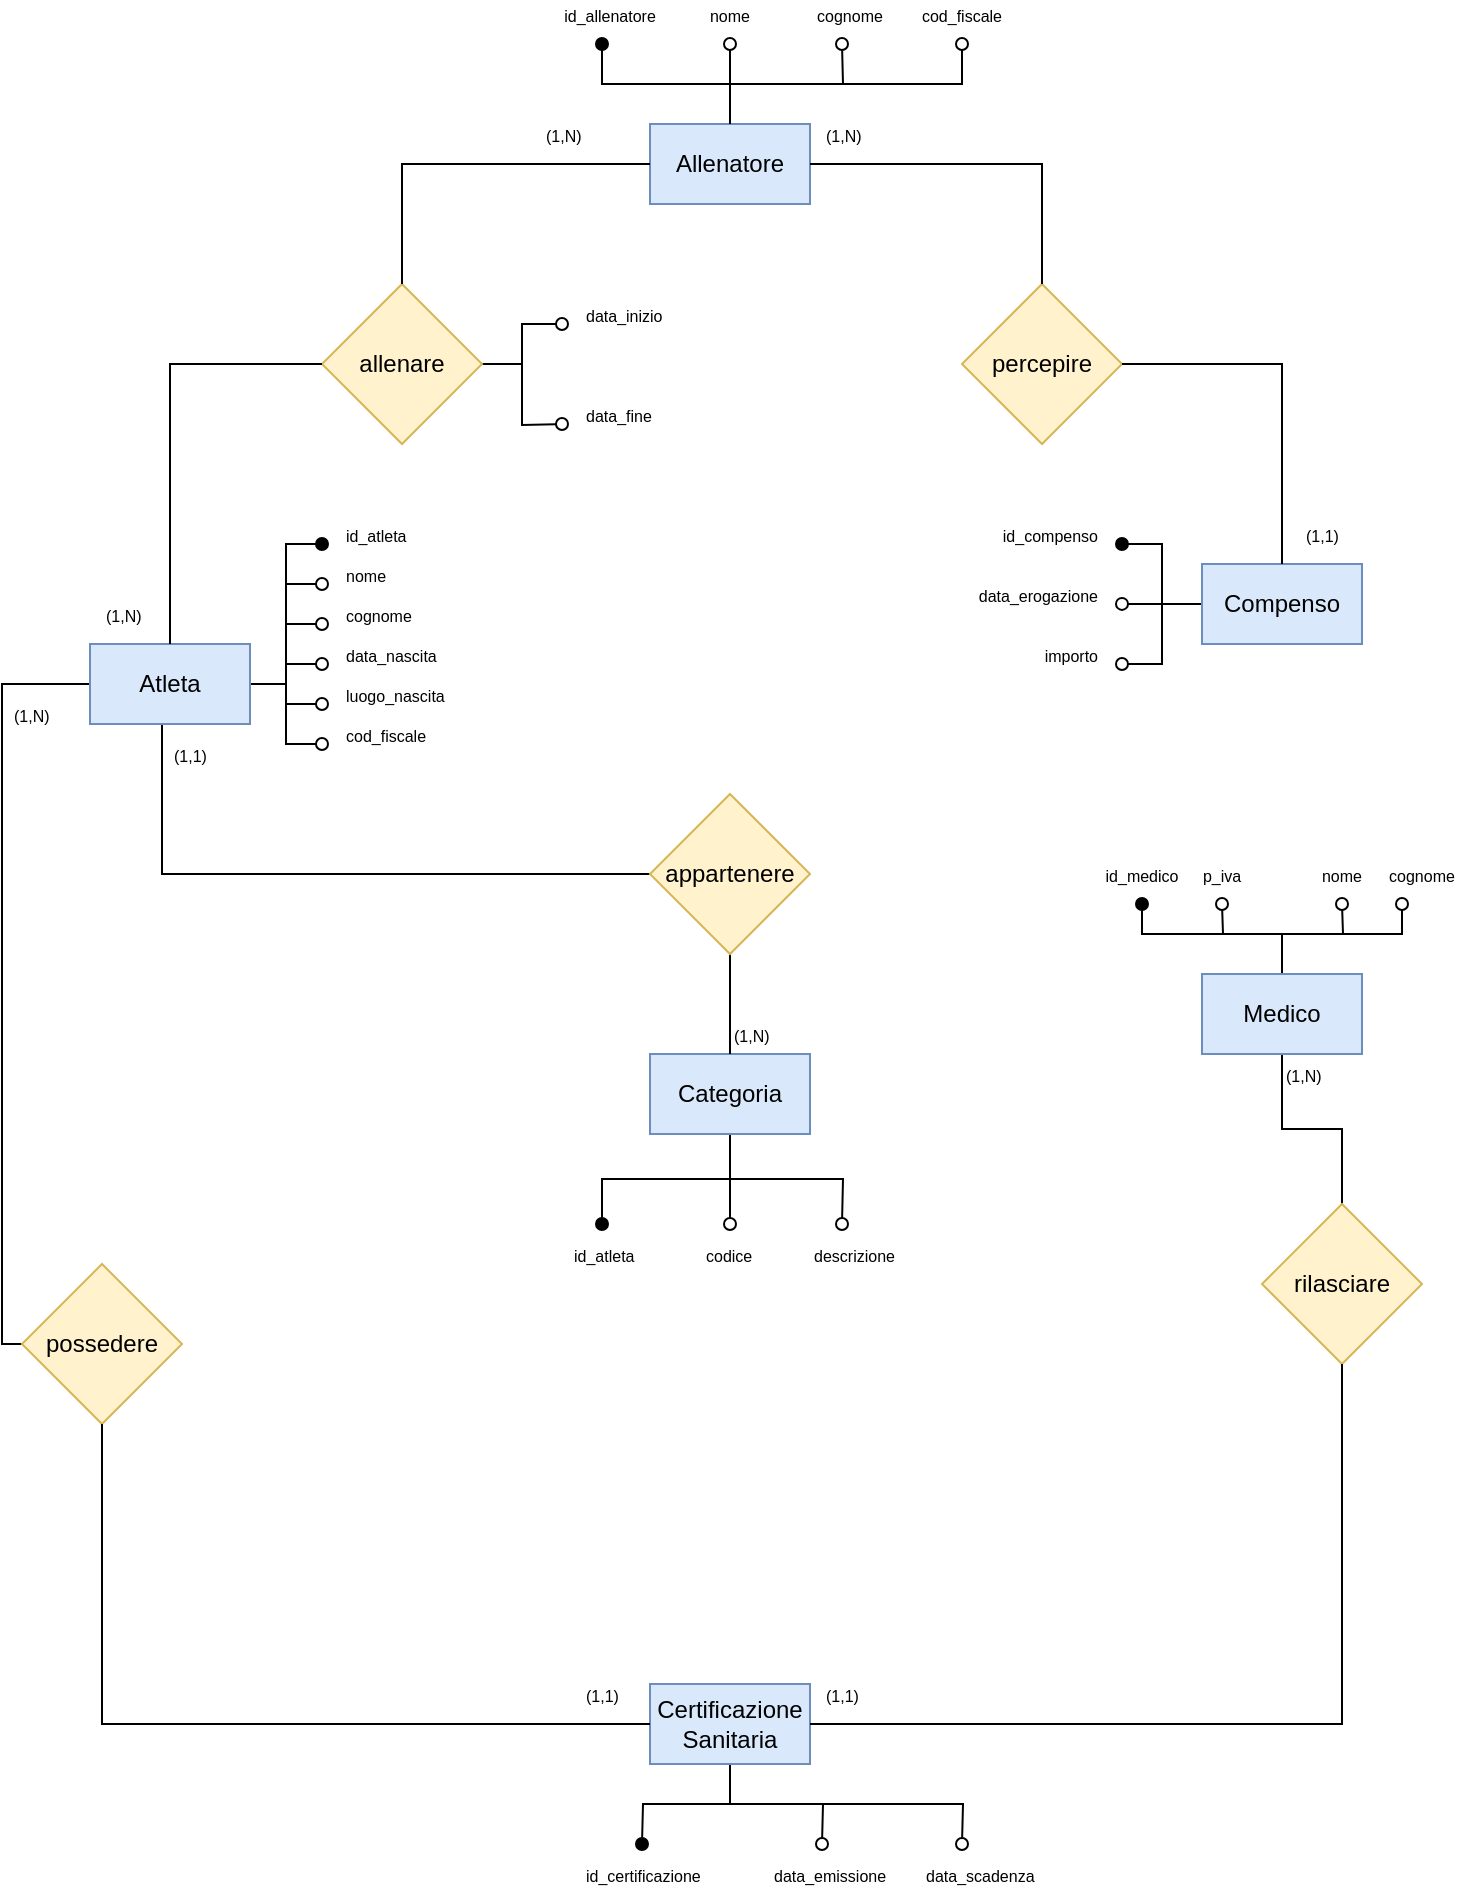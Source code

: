 <mxfile version="26.0.4">
  <diagram name="Pagina-1" id="QIjNyVpAXmjipNSF-c7B">
    <mxGraphModel dx="574" dy="334" grid="1" gridSize="10" guides="1" tooltips="1" connect="1" arrows="1" fold="1" page="1" pageScale="1" pageWidth="827" pageHeight="1169" math="0" shadow="0">
      <root>
        <mxCell id="0" />
        <mxCell id="1" parent="0" />
        <mxCell id="kTHPznHqrY21SwvlboAM-73" style="edgeStyle=elbowEdgeStyle;shape=connector;rounded=0;orthogonalLoop=1;jettySize=auto;html=1;exitX=1;exitY=0.5;exitDx=0;exitDy=0;strokeColor=default;align=center;verticalAlign=middle;fontFamily=Helvetica;fontSize=11;fontColor=default;labelBackgroundColor=default;startArrow=none;startFill=0;endArrow=oval;endFill=1;" parent="1" source="kTHPznHqrY21SwvlboAM-1" edge="1">
          <mxGeometry relative="1" as="geometry">
            <mxPoint x="200" y="390" as="targetPoint" />
          </mxGeometry>
        </mxCell>
        <mxCell id="kTHPznHqrY21SwvlboAM-74" style="edgeStyle=elbowEdgeStyle;shape=connector;rounded=0;orthogonalLoop=1;jettySize=auto;html=1;exitX=1;exitY=0.5;exitDx=0;exitDy=0;strokeColor=default;align=center;verticalAlign=middle;fontFamily=Helvetica;fontSize=11;fontColor=default;labelBackgroundColor=default;startArrow=none;startFill=0;endArrow=oval;endFill=0;" parent="1" source="kTHPznHqrY21SwvlboAM-1" edge="1">
          <mxGeometry relative="1" as="geometry">
            <mxPoint x="200" y="410" as="targetPoint" />
          </mxGeometry>
        </mxCell>
        <mxCell id="kTHPznHqrY21SwvlboAM-75" style="edgeStyle=elbowEdgeStyle;shape=connector;rounded=0;orthogonalLoop=1;jettySize=auto;html=1;exitX=1;exitY=0.5;exitDx=0;exitDy=0;strokeColor=default;align=center;verticalAlign=middle;fontFamily=Helvetica;fontSize=11;fontColor=default;labelBackgroundColor=default;startArrow=none;startFill=0;endArrow=oval;endFill=0;" parent="1" source="kTHPznHqrY21SwvlboAM-1" edge="1">
          <mxGeometry relative="1" as="geometry">
            <mxPoint x="200" y="430" as="targetPoint" />
          </mxGeometry>
        </mxCell>
        <mxCell id="kTHPznHqrY21SwvlboAM-76" style="edgeStyle=elbowEdgeStyle;shape=connector;rounded=0;orthogonalLoop=1;jettySize=auto;html=1;exitX=1;exitY=0.5;exitDx=0;exitDy=0;strokeColor=default;align=center;verticalAlign=middle;fontFamily=Helvetica;fontSize=11;fontColor=default;labelBackgroundColor=default;startArrow=none;startFill=0;endArrow=oval;endFill=0;" parent="1" source="kTHPznHqrY21SwvlboAM-1" edge="1">
          <mxGeometry relative="1" as="geometry">
            <mxPoint x="200" y="450" as="targetPoint" />
          </mxGeometry>
        </mxCell>
        <mxCell id="kTHPznHqrY21SwvlboAM-86" style="edgeStyle=elbowEdgeStyle;shape=connector;rounded=0;orthogonalLoop=1;jettySize=auto;html=1;exitX=1;exitY=0.5;exitDx=0;exitDy=0;strokeColor=default;align=center;verticalAlign=middle;fontFamily=Helvetica;fontSize=11;fontColor=default;labelBackgroundColor=default;startArrow=none;startFill=0;endArrow=oval;endFill=0;" parent="1" source="kTHPznHqrY21SwvlboAM-1" edge="1">
          <mxGeometry relative="1" as="geometry">
            <mxPoint x="200" y="470" as="targetPoint" />
          </mxGeometry>
        </mxCell>
        <mxCell id="kTHPznHqrY21SwvlboAM-143" style="edgeStyle=elbowEdgeStyle;shape=connector;rounded=0;orthogonalLoop=1;jettySize=auto;html=1;exitX=1;exitY=0.5;exitDx=0;exitDy=0;strokeColor=default;align=center;verticalAlign=middle;fontFamily=Helvetica;fontSize=11;fontColor=default;labelBackgroundColor=default;startArrow=none;startFill=0;endArrow=oval;endFill=0;" parent="1" source="kTHPznHqrY21SwvlboAM-1" edge="1">
          <mxGeometry relative="1" as="geometry">
            <mxPoint x="200" y="490" as="targetPoint" />
          </mxGeometry>
        </mxCell>
        <mxCell id="VcE4QbQk5p8lFnNBb0S_-13" style="edgeStyle=elbowEdgeStyle;rounded=0;orthogonalLoop=1;jettySize=auto;html=1;exitX=0.5;exitY=1;exitDx=0;exitDy=0;endArrow=none;endFill=0;entryX=0;entryY=0.5;entryDx=0;entryDy=0;" edge="1" parent="1" source="kTHPznHqrY21SwvlboAM-1" target="VcE4QbQk5p8lFnNBb0S_-12">
          <mxGeometry relative="1" as="geometry">
            <Array as="points">
              <mxPoint x="120" y="530" />
            </Array>
          </mxGeometry>
        </mxCell>
        <mxCell id="VcE4QbQk5p8lFnNBb0S_-14" style="edgeStyle=orthogonalEdgeStyle;rounded=0;orthogonalLoop=1;jettySize=auto;html=1;exitX=0;exitY=0.5;exitDx=0;exitDy=0;entryX=0;entryY=0.5;entryDx=0;entryDy=0;endArrow=none;endFill=0;" edge="1" parent="1" source="kTHPznHqrY21SwvlboAM-1" target="kTHPznHqrY21SwvlboAM-7">
          <mxGeometry relative="1" as="geometry">
            <Array as="points">
              <mxPoint x="40" y="460" />
              <mxPoint x="40" y="790" />
            </Array>
          </mxGeometry>
        </mxCell>
        <mxCell id="kTHPznHqrY21SwvlboAM-1" value="Atleta" style="rounded=0;whiteSpace=wrap;html=1;fillColor=#dae8fc;strokeColor=#6c8ebf;" parent="1" vertex="1">
          <mxGeometry x="84" y="440" width="80" height="40" as="geometry" />
        </mxCell>
        <mxCell id="kTHPznHqrY21SwvlboAM-119" style="edgeStyle=orthogonalEdgeStyle;shape=connector;rounded=0;orthogonalLoop=1;jettySize=auto;html=1;exitX=0.5;exitY=0;exitDx=0;exitDy=0;strokeColor=default;align=center;verticalAlign=middle;fontFamily=Helvetica;fontSize=11;fontColor=default;labelBackgroundColor=default;startArrow=none;startFill=0;endArrow=oval;endFill=0;" parent="1" source="kTHPznHqrY21SwvlboAM-2" edge="1">
          <mxGeometry relative="1" as="geometry">
            <mxPoint x="460" y="140" as="targetPoint" />
          </mxGeometry>
        </mxCell>
        <mxCell id="kTHPznHqrY21SwvlboAM-145" style="edgeStyle=elbowEdgeStyle;shape=connector;rounded=0;orthogonalLoop=1;jettySize=auto;html=1;exitX=0.5;exitY=0;exitDx=0;exitDy=0;strokeColor=default;align=center;verticalAlign=middle;fontFamily=Helvetica;fontSize=11;fontColor=default;labelBackgroundColor=default;startArrow=none;startFill=0;endArrow=oval;endFill=0;elbow=vertical;" parent="1" source="kTHPznHqrY21SwvlboAM-2" edge="1">
          <mxGeometry relative="1" as="geometry">
            <mxPoint x="520" y="140" as="targetPoint" />
          </mxGeometry>
        </mxCell>
        <mxCell id="kTHPznHqrY21SwvlboAM-2" value="Allenatore" style="rounded=0;whiteSpace=wrap;html=1;fillColor=#dae8fc;strokeColor=#6c8ebf;" parent="1" vertex="1">
          <mxGeometry x="364" y="180" width="80" height="40" as="geometry" />
        </mxCell>
        <mxCell id="kTHPznHqrY21SwvlboAM-55" style="edgeStyle=orthogonalEdgeStyle;shape=connector;rounded=0;orthogonalLoop=1;jettySize=auto;html=1;exitX=0.5;exitY=1;exitDx=0;exitDy=0;entryX=0.5;entryY=0;entryDx=0;entryDy=0;strokeColor=default;align=center;verticalAlign=middle;fontFamily=Helvetica;fontSize=11;fontColor=default;labelBackgroundColor=default;startArrow=none;startFill=0;endArrow=none;endFill=0;" parent="1" source="kTHPznHqrY21SwvlboAM-3" target="kTHPznHqrY21SwvlboAM-9" edge="1">
          <mxGeometry relative="1" as="geometry" />
        </mxCell>
        <mxCell id="kTHPznHqrY21SwvlboAM-135" style="edgeStyle=orthogonalEdgeStyle;shape=connector;rounded=0;orthogonalLoop=1;jettySize=auto;html=1;exitX=0.5;exitY=0;exitDx=0;exitDy=0;strokeColor=default;align=center;verticalAlign=middle;fontFamily=Helvetica;fontSize=11;fontColor=default;labelBackgroundColor=default;startArrow=none;startFill=0;endArrow=oval;endFill=0;" parent="1" source="kTHPznHqrY21SwvlboAM-3" edge="1">
          <mxGeometry relative="1" as="geometry">
            <mxPoint x="710" y="570" as="targetPoint" />
          </mxGeometry>
        </mxCell>
        <mxCell id="kTHPznHqrY21SwvlboAM-136" style="edgeStyle=orthogonalEdgeStyle;shape=connector;rounded=0;orthogonalLoop=1;jettySize=auto;html=1;exitX=0.5;exitY=0;exitDx=0;exitDy=0;strokeColor=default;align=center;verticalAlign=middle;fontFamily=Helvetica;fontSize=11;fontColor=default;labelBackgroundColor=default;startArrow=none;startFill=0;endArrow=oval;endFill=1;" parent="1" source="kTHPznHqrY21SwvlboAM-3" edge="1">
          <mxGeometry relative="1" as="geometry">
            <mxPoint x="610" y="570" as="targetPoint" />
            <Array as="points">
              <mxPoint x="680" y="585" />
              <mxPoint x="610" y="585" />
            </Array>
          </mxGeometry>
        </mxCell>
        <mxCell id="kTHPznHqrY21SwvlboAM-137" style="edgeStyle=orthogonalEdgeStyle;shape=connector;rounded=0;orthogonalLoop=1;jettySize=auto;html=1;exitX=0.5;exitY=0;exitDx=0;exitDy=0;strokeColor=default;align=center;verticalAlign=middle;fontFamily=Helvetica;fontSize=11;fontColor=default;labelBackgroundColor=default;startArrow=none;startFill=0;endArrow=oval;endFill=0;" parent="1" source="kTHPznHqrY21SwvlboAM-3" edge="1">
          <mxGeometry relative="1" as="geometry">
            <mxPoint x="740" y="570" as="targetPoint" />
            <Array as="points">
              <mxPoint x="680" y="585" />
              <mxPoint x="740" y="585" />
            </Array>
          </mxGeometry>
        </mxCell>
        <mxCell id="kTHPznHqrY21SwvlboAM-139" style="edgeStyle=orthogonalEdgeStyle;shape=connector;rounded=0;orthogonalLoop=1;jettySize=auto;html=1;exitX=0.5;exitY=0;exitDx=0;exitDy=0;strokeColor=default;align=center;verticalAlign=middle;fontFamily=Helvetica;fontSize=11;fontColor=default;labelBackgroundColor=default;startArrow=none;startFill=0;endArrow=oval;endFill=0;" parent="1" source="kTHPznHqrY21SwvlboAM-3" edge="1">
          <mxGeometry relative="1" as="geometry">
            <mxPoint x="650" y="570.0" as="targetPoint" />
          </mxGeometry>
        </mxCell>
        <mxCell id="kTHPznHqrY21SwvlboAM-3" value="Medico" style="rounded=0;whiteSpace=wrap;html=1;fillColor=#dae8fc;strokeColor=#6c8ebf;" parent="1" vertex="1">
          <mxGeometry x="640" y="605" width="80" height="40" as="geometry" />
        </mxCell>
        <mxCell id="VcE4QbQk5p8lFnNBb0S_-33" style="edgeStyle=elbowEdgeStyle;shape=connector;rounded=0;orthogonalLoop=1;jettySize=auto;html=1;exitX=1;exitY=0.5;exitDx=0;exitDy=0;strokeColor=default;align=center;verticalAlign=middle;fontFamily=Helvetica;fontSize=11;fontColor=default;labelBackgroundColor=default;endArrow=oval;endFill=0;" edge="1" parent="1" source="kTHPznHqrY21SwvlboAM-4">
          <mxGeometry relative="1" as="geometry">
            <mxPoint x="320" y="280" as="targetPoint" />
          </mxGeometry>
        </mxCell>
        <mxCell id="VcE4QbQk5p8lFnNBb0S_-34" style="edgeStyle=orthogonalEdgeStyle;shape=connector;rounded=0;orthogonalLoop=1;jettySize=auto;html=1;exitX=1;exitY=0.5;exitDx=0;exitDy=0;strokeColor=default;align=center;verticalAlign=middle;fontFamily=Helvetica;fontSize=11;fontColor=default;labelBackgroundColor=default;endArrow=oval;endFill=0;" edge="1" parent="1" source="kTHPznHqrY21SwvlboAM-4">
          <mxGeometry relative="1" as="geometry">
            <mxPoint x="320" y="330" as="targetPoint" />
          </mxGeometry>
        </mxCell>
        <mxCell id="kTHPznHqrY21SwvlboAM-4" value="allenare" style="rhombus;whiteSpace=wrap;html=1;fillColor=#fff2cc;strokeColor=#d6b656;" parent="1" vertex="1">
          <mxGeometry x="200" y="260" width="80" height="80" as="geometry" />
        </mxCell>
        <mxCell id="kTHPznHqrY21SwvlboAM-7" value="possedere" style="rhombus;whiteSpace=wrap;html=1;fillColor=#fff2cc;strokeColor=#d6b656;" parent="1" vertex="1">
          <mxGeometry x="50" y="750" width="80" height="80" as="geometry" />
        </mxCell>
        <mxCell id="kTHPznHqrY21SwvlboAM-9" value="rilasciare" style="rhombus;whiteSpace=wrap;html=1;fillColor=#fff2cc;strokeColor=#d6b656;" parent="1" vertex="1">
          <mxGeometry x="670" y="720" width="80" height="80" as="geometry" />
        </mxCell>
        <mxCell id="kTHPznHqrY21SwvlboAM-115" style="edgeStyle=elbowEdgeStyle;shape=connector;rounded=0;orthogonalLoop=1;jettySize=auto;html=1;exitX=0;exitY=0.5;exitDx=0;exitDy=0;strokeColor=default;align=center;verticalAlign=middle;fontFamily=Helvetica;fontSize=11;fontColor=default;labelBackgroundColor=default;startArrow=none;startFill=0;endArrow=oval;endFill=1;" parent="1" source="kTHPznHqrY21SwvlboAM-10" edge="1">
          <mxGeometry relative="1" as="geometry">
            <mxPoint x="600" y="390" as="targetPoint" />
          </mxGeometry>
        </mxCell>
        <mxCell id="kTHPznHqrY21SwvlboAM-116" style="edgeStyle=elbowEdgeStyle;shape=connector;rounded=0;orthogonalLoop=1;jettySize=auto;html=1;exitX=0;exitY=0.5;exitDx=0;exitDy=0;strokeColor=default;align=center;verticalAlign=middle;fontFamily=Helvetica;fontSize=11;fontColor=default;labelBackgroundColor=default;startArrow=none;startFill=0;endArrow=oval;endFill=0;" parent="1" source="kTHPznHqrY21SwvlboAM-10" edge="1">
          <mxGeometry relative="1" as="geometry">
            <mxPoint x="600" y="419.957" as="targetPoint" />
          </mxGeometry>
        </mxCell>
        <mxCell id="VcE4QbQk5p8lFnNBb0S_-7" style="edgeStyle=elbowEdgeStyle;rounded=0;orthogonalLoop=1;jettySize=auto;html=1;exitX=0;exitY=0.5;exitDx=0;exitDy=0;endArrow=oval;endFill=0;" edge="1" parent="1" source="kTHPznHqrY21SwvlboAM-10">
          <mxGeometry relative="1" as="geometry">
            <mxPoint x="600" y="450" as="targetPoint" />
            <Array as="points">
              <mxPoint x="620" y="430" />
            </Array>
          </mxGeometry>
        </mxCell>
        <mxCell id="kTHPznHqrY21SwvlboAM-10" value="Compenso" style="rounded=0;whiteSpace=wrap;html=1;fillColor=#dae8fc;strokeColor=#6c8ebf;" parent="1" vertex="1">
          <mxGeometry x="640" y="400" width="80" height="40" as="geometry" />
        </mxCell>
        <mxCell id="kTHPznHqrY21SwvlboAM-11" value="percepire" style="rhombus;whiteSpace=wrap;html=1;fillColor=#fff2cc;strokeColor=#d6b656;" parent="1" vertex="1">
          <mxGeometry x="520" y="260" width="80" height="80" as="geometry" />
        </mxCell>
        <mxCell id="kTHPznHqrY21SwvlboAM-41" value="&lt;font style=&quot;font-size: 8px;&quot;&gt;cognome&lt;/font&gt;" style="text;html=1;align=center;verticalAlign=middle;whiteSpace=wrap;rounded=0;fontFamily=Helvetica;fontSize=11;fontColor=default;labelBackgroundColor=default;" parent="1" vertex="1">
          <mxGeometry x="444" y="120" width="40" height="10" as="geometry" />
        </mxCell>
        <mxCell id="kTHPznHqrY21SwvlboAM-15" style="edgeStyle=orthogonalEdgeStyle;rounded=0;orthogonalLoop=1;jettySize=auto;html=1;exitX=1;exitY=0.5;exitDx=0;exitDy=0;endArrow=none;endFill=0;" parent="1" source="kTHPznHqrY21SwvlboAM-2" target="kTHPznHqrY21SwvlboAM-11" edge="1">
          <mxGeometry relative="1" as="geometry" />
        </mxCell>
        <mxCell id="kTHPznHqrY21SwvlboAM-16" style="edgeStyle=orthogonalEdgeStyle;rounded=0;orthogonalLoop=1;jettySize=auto;html=1;exitX=0;exitY=0.5;exitDx=0;exitDy=0;entryX=0.5;entryY=0;entryDx=0;entryDy=0;endArrow=none;endFill=0;" parent="1" source="kTHPznHqrY21SwvlboAM-2" target="kTHPznHqrY21SwvlboAM-4" edge="1">
          <mxGeometry relative="1" as="geometry" />
        </mxCell>
        <mxCell id="kTHPznHqrY21SwvlboAM-25" style="rounded=0;orthogonalLoop=1;jettySize=auto;html=1;exitX=0.5;exitY=0;exitDx=0;exitDy=0;startArrow=none;startFill=0;endArrow=oval;endFill=1;edgeStyle=orthogonalEdgeStyle;" parent="1" source="kTHPznHqrY21SwvlboAM-2" edge="1">
          <mxGeometry relative="1" as="geometry">
            <mxPoint x="340" y="140" as="targetPoint" />
            <Array as="points">
              <mxPoint x="404" y="160" />
              <mxPoint x="340" y="160" />
            </Array>
          </mxGeometry>
        </mxCell>
        <mxCell id="kTHPznHqrY21SwvlboAM-27" style="edgeStyle=orthogonalEdgeStyle;shape=connector;rounded=0;orthogonalLoop=1;jettySize=auto;html=1;exitX=0.5;exitY=0;exitDx=0;exitDy=0;strokeColor=default;align=center;verticalAlign=middle;fontFamily=Helvetica;fontSize=11;fontColor=default;labelBackgroundColor=default;startArrow=none;startFill=0;endArrow=oval;endFill=0;" parent="1" source="kTHPznHqrY21SwvlboAM-2" edge="1">
          <mxGeometry relative="1" as="geometry">
            <mxPoint x="404" y="140" as="targetPoint" />
          </mxGeometry>
        </mxCell>
        <mxCell id="kTHPznHqrY21SwvlboAM-17" style="edgeStyle=orthogonalEdgeStyle;rounded=0;orthogonalLoop=1;jettySize=auto;html=1;exitX=0;exitY=0.5;exitDx=0;exitDy=0;entryX=0.5;entryY=0;entryDx=0;entryDy=0;endArrow=none;endFill=0;" parent="1" source="kTHPznHqrY21SwvlboAM-4" target="kTHPznHqrY21SwvlboAM-1" edge="1">
          <mxGeometry relative="1" as="geometry" />
        </mxCell>
        <mxCell id="VcE4QbQk5p8lFnNBb0S_-1" style="edgeStyle=orthogonalEdgeStyle;rounded=0;orthogonalLoop=1;jettySize=auto;html=1;exitX=0.5;exitY=1;exitDx=0;exitDy=0;endArrow=oval;endFill=1;" edge="1" parent="1" source="kTHPznHqrY21SwvlboAM-5">
          <mxGeometry relative="1" as="geometry">
            <mxPoint x="360" y="1040" as="targetPoint" />
          </mxGeometry>
        </mxCell>
        <mxCell id="VcE4QbQk5p8lFnNBb0S_-5" style="edgeStyle=orthogonalEdgeStyle;rounded=0;orthogonalLoop=1;jettySize=auto;html=1;exitX=0.5;exitY=1;exitDx=0;exitDy=0;endArrow=oval;endFill=0;" edge="1" parent="1" source="kTHPznHqrY21SwvlboAM-5">
          <mxGeometry relative="1" as="geometry">
            <mxPoint x="450" y="1040" as="targetPoint" />
          </mxGeometry>
        </mxCell>
        <mxCell id="VcE4QbQk5p8lFnNBb0S_-9" style="edgeStyle=orthogonalEdgeStyle;rounded=0;orthogonalLoop=1;jettySize=auto;html=1;exitX=0.5;exitY=1;exitDx=0;exitDy=0;endArrow=oval;endFill=0;" edge="1" parent="1" source="kTHPznHqrY21SwvlboAM-5">
          <mxGeometry relative="1" as="geometry">
            <mxPoint x="520" y="1040" as="targetPoint" />
          </mxGeometry>
        </mxCell>
        <mxCell id="kTHPznHqrY21SwvlboAM-5" value="Certificazione&lt;div&gt;Sanitaria&lt;/div&gt;" style="rounded=0;whiteSpace=wrap;html=1;fillColor=#dae8fc;strokeColor=#6c8ebf;" parent="1" vertex="1">
          <mxGeometry x="364" y="960" width="80" height="40" as="geometry" />
        </mxCell>
        <mxCell id="kTHPznHqrY21SwvlboAM-20" style="edgeStyle=orthogonalEdgeStyle;rounded=0;orthogonalLoop=1;jettySize=auto;html=1;exitX=0.5;exitY=1;exitDx=0;exitDy=0;entryX=0;entryY=0.5;entryDx=0;entryDy=0;endArrow=none;endFill=0;" parent="1" source="kTHPznHqrY21SwvlboAM-7" target="kTHPznHqrY21SwvlboAM-5" edge="1">
          <mxGeometry relative="1" as="geometry" />
        </mxCell>
        <mxCell id="kTHPznHqrY21SwvlboAM-22" style="edgeStyle=orthogonalEdgeStyle;rounded=0;orthogonalLoop=1;jettySize=auto;html=1;exitX=0.5;exitY=1;exitDx=0;exitDy=0;entryX=1;entryY=0.5;entryDx=0;entryDy=0;endArrow=none;endFill=0;" parent="1" source="kTHPznHqrY21SwvlboAM-9" target="kTHPznHqrY21SwvlboAM-5" edge="1">
          <mxGeometry relative="1" as="geometry" />
        </mxCell>
        <mxCell id="kTHPznHqrY21SwvlboAM-18" style="edgeStyle=orthogonalEdgeStyle;rounded=0;orthogonalLoop=1;jettySize=auto;html=1;exitX=1;exitY=0.5;exitDx=0;exitDy=0;entryX=0.5;entryY=0;entryDx=0;entryDy=0;endArrow=none;endFill=0;" parent="1" source="kTHPznHqrY21SwvlboAM-11" target="kTHPznHqrY21SwvlboAM-10" edge="1">
          <mxGeometry relative="1" as="geometry" />
        </mxCell>
        <mxCell id="kTHPznHqrY21SwvlboAM-39" value="&lt;font style=&quot;font-size: 8px;&quot;&gt;cod_fiscale&lt;/font&gt;" style="text;html=1;align=center;verticalAlign=middle;whiteSpace=wrap;rounded=0;fontFamily=Helvetica;fontSize=11;fontColor=default;labelBackgroundColor=default;" parent="1" vertex="1">
          <mxGeometry x="500" y="120" width="40" height="10" as="geometry" />
        </mxCell>
        <mxCell id="kTHPznHqrY21SwvlboAM-40" value="&lt;font style=&quot;font-size: 8px;&quot;&gt;nome&lt;/font&gt;" style="text;html=1;align=center;verticalAlign=middle;whiteSpace=wrap;rounded=0;fontFamily=Helvetica;fontSize=11;fontColor=default;labelBackgroundColor=default;" parent="1" vertex="1">
          <mxGeometry x="384" y="120" width="40" height="10" as="geometry" />
        </mxCell>
        <mxCell id="kTHPznHqrY21SwvlboAM-78" value="&lt;font style=&quot;font-size: 8px;&quot;&gt;cod_fiscale&lt;/font&gt;" style="text;html=1;align=left;verticalAlign=middle;whiteSpace=wrap;rounded=0;fontFamily=Helvetica;fontSize=11;fontColor=default;labelBackgroundColor=default;" parent="1" vertex="1">
          <mxGeometry x="210" y="480" width="50" height="10" as="geometry" />
        </mxCell>
        <mxCell id="kTHPznHqrY21SwvlboAM-81" value="&lt;font style=&quot;font-size: 8px;&quot;&gt;nome&lt;/font&gt;" style="text;html=1;align=left;verticalAlign=middle;whiteSpace=wrap;rounded=0;fontFamily=Helvetica;fontSize=11;fontColor=default;labelBackgroundColor=default;" parent="1" vertex="1">
          <mxGeometry x="210" y="400" width="40" height="10" as="geometry" />
        </mxCell>
        <mxCell id="kTHPznHqrY21SwvlboAM-82" value="&lt;font style=&quot;font-size: 8px;&quot;&gt;cognome&lt;/font&gt;" style="text;html=1;align=left;verticalAlign=middle;whiteSpace=wrap;rounded=0;fontFamily=Helvetica;fontSize=11;fontColor=default;labelBackgroundColor=default;" parent="1" vertex="1">
          <mxGeometry x="210" y="420" width="40" height="10" as="geometry" />
        </mxCell>
        <mxCell id="kTHPznHqrY21SwvlboAM-85" value="&lt;font style=&quot;font-size: 8px;&quot;&gt;data_nascita&lt;/font&gt;" style="text;html=1;align=left;verticalAlign=middle;whiteSpace=wrap;rounded=0;fontFamily=Helvetica;fontSize=11;fontColor=default;labelBackgroundColor=default;" parent="1" vertex="1">
          <mxGeometry x="210" y="440" width="50" height="10" as="geometry" />
        </mxCell>
        <mxCell id="kTHPznHqrY21SwvlboAM-91" value="&lt;font style=&quot;font-size: 8px;&quot;&gt;luogo_nascita&lt;/font&gt;" style="text;html=1;align=left;verticalAlign=middle;whiteSpace=wrap;rounded=0;fontFamily=Helvetica;fontSize=11;fontColor=default;labelBackgroundColor=default;" parent="1" vertex="1">
          <mxGeometry x="210" y="460" width="40" height="10" as="geometry" />
        </mxCell>
        <mxCell id="kTHPznHqrY21SwvlboAM-94" value="&lt;span style=&quot;font-size: 8px;&quot;&gt;data_emissione&lt;/span&gt;" style="text;html=1;align=left;verticalAlign=middle;whiteSpace=wrap;rounded=0;fontFamily=Helvetica;fontSize=11;fontColor=default;labelBackgroundColor=default;" parent="1" vertex="1">
          <mxGeometry x="424" y="1050" width="66" height="10" as="geometry" />
        </mxCell>
        <mxCell id="kTHPznHqrY21SwvlboAM-120" value="&lt;font style=&quot;font-size: 8px;&quot;&gt;id_compenso&lt;/font&gt;" style="text;html=1;align=right;verticalAlign=middle;whiteSpace=wrap;rounded=0;fontFamily=Helvetica;fontSize=11;fontColor=default;labelBackgroundColor=default;" parent="1" vertex="1">
          <mxGeometry x="550" y="380" width="40" height="10" as="geometry" />
        </mxCell>
        <mxCell id="kTHPznHqrY21SwvlboAM-121" value="&lt;span style=&quot;font-size: 8px;&quot;&gt;data_erogazione&lt;/span&gt;" style="text;html=1;align=right;verticalAlign=middle;whiteSpace=wrap;rounded=0;fontFamily=Helvetica;fontSize=11;fontColor=default;labelBackgroundColor=default;" parent="1" vertex="1">
          <mxGeometry x="530" y="410" width="60" height="10" as="geometry" />
        </mxCell>
        <mxCell id="kTHPznHqrY21SwvlboAM-123" value="&lt;font style=&quot;font-size: 8px;&quot;&gt;cognome&lt;/font&gt;" style="text;html=1;align=center;verticalAlign=middle;whiteSpace=wrap;rounded=0;fontFamily=Helvetica;fontSize=11;fontColor=default;labelBackgroundColor=default;" parent="1" vertex="1">
          <mxGeometry x="730" y="550" width="40" height="10" as="geometry" />
        </mxCell>
        <mxCell id="kTHPznHqrY21SwvlboAM-126" value="&lt;font style=&quot;font-size: 8px;&quot;&gt;p_iva&lt;/font&gt;" style="text;html=1;align=center;verticalAlign=middle;whiteSpace=wrap;rounded=0;fontFamily=Helvetica;fontSize=11;fontColor=default;labelBackgroundColor=default;" parent="1" vertex="1">
          <mxGeometry x="630" y="550" width="40" height="10" as="geometry" />
        </mxCell>
        <mxCell id="kTHPznHqrY21SwvlboAM-127" value="&lt;font style=&quot;font-size: 8px;&quot;&gt;nome&lt;/font&gt;" style="text;html=1;align=center;verticalAlign=middle;whiteSpace=wrap;rounded=0;fontFamily=Helvetica;fontSize=11;fontColor=default;labelBackgroundColor=default;" parent="1" vertex="1">
          <mxGeometry x="690" y="550" width="40" height="10" as="geometry" />
        </mxCell>
        <mxCell id="kTHPznHqrY21SwvlboAM-144" value="&lt;font style=&quot;font-size: 8px;&quot;&gt;id_atleta&lt;/font&gt;" style="text;html=1;align=left;verticalAlign=middle;whiteSpace=wrap;rounded=0;fontFamily=Helvetica;fontSize=11;fontColor=default;labelBackgroundColor=default;" parent="1" vertex="1">
          <mxGeometry x="210" y="380" width="40" height="10" as="geometry" />
        </mxCell>
        <mxCell id="kTHPznHqrY21SwvlboAM-146" value="&lt;font style=&quot;font-size: 8px;&quot;&gt;id_allenatore&lt;/font&gt;" style="text;html=1;align=center;verticalAlign=middle;whiteSpace=wrap;rounded=0;fontFamily=Helvetica;fontSize=11;fontColor=default;labelBackgroundColor=default;" parent="1" vertex="1">
          <mxGeometry x="324" y="120" width="40" height="10" as="geometry" />
        </mxCell>
        <mxCell id="VcE4QbQk5p8lFnNBb0S_-2" value="&lt;font style=&quot;font-size: 8px;&quot;&gt;id_certificazione&lt;/font&gt;" style="text;html=1;align=left;verticalAlign=middle;whiteSpace=wrap;rounded=0;fontFamily=Helvetica;fontSize=11;fontColor=default;labelBackgroundColor=default;" vertex="1" parent="1">
          <mxGeometry x="330" y="1050" width="60" height="10" as="geometry" />
        </mxCell>
        <mxCell id="VcE4QbQk5p8lFnNBb0S_-6" value="&lt;font style=&quot;font-size: 8px;&quot;&gt;id_medico&lt;/font&gt;" style="text;html=1;align=center;verticalAlign=middle;whiteSpace=wrap;rounded=0;fontFamily=Helvetica;fontSize=11;fontColor=default;labelBackgroundColor=default;" vertex="1" parent="1">
          <mxGeometry x="590" y="550" width="40" height="10" as="geometry" />
        </mxCell>
        <mxCell id="VcE4QbQk5p8lFnNBb0S_-8" value="&lt;span style=&quot;font-size: 8px;&quot;&gt;importo&lt;/span&gt;" style="text;html=1;align=right;verticalAlign=middle;whiteSpace=wrap;rounded=0;fontFamily=Helvetica;fontSize=11;fontColor=default;labelBackgroundColor=default;" vertex="1" parent="1">
          <mxGeometry x="530" y="440" width="60" height="10" as="geometry" />
        </mxCell>
        <mxCell id="VcE4QbQk5p8lFnNBb0S_-10" value="&lt;span style=&quot;font-size: 8px;&quot;&gt;data_scadenza&lt;/span&gt;" style="text;html=1;align=left;verticalAlign=middle;whiteSpace=wrap;rounded=0;fontFamily=Helvetica;fontSize=11;fontColor=default;labelBackgroundColor=default;" vertex="1" parent="1">
          <mxGeometry x="500" y="1050" width="66" height="10" as="geometry" />
        </mxCell>
        <mxCell id="VcE4QbQk5p8lFnNBb0S_-16" style="edgeStyle=elbowEdgeStyle;rounded=0;orthogonalLoop=1;jettySize=auto;html=1;exitX=0.5;exitY=1;exitDx=0;exitDy=0;elbow=vertical;endArrow=oval;endFill=1;" edge="1" parent="1" source="VcE4QbQk5p8lFnNBb0S_-11">
          <mxGeometry relative="1" as="geometry">
            <mxPoint x="340" y="730" as="targetPoint" />
          </mxGeometry>
        </mxCell>
        <mxCell id="VcE4QbQk5p8lFnNBb0S_-17" style="edgeStyle=orthogonalEdgeStyle;rounded=0;orthogonalLoop=1;jettySize=auto;html=1;exitX=0.5;exitY=1;exitDx=0;exitDy=0;endArrow=oval;endFill=0;" edge="1" parent="1" source="VcE4QbQk5p8lFnNBb0S_-11">
          <mxGeometry relative="1" as="geometry">
            <mxPoint x="404" y="730" as="targetPoint" />
          </mxGeometry>
        </mxCell>
        <mxCell id="VcE4QbQk5p8lFnNBb0S_-18" style="edgeStyle=orthogonalEdgeStyle;shape=connector;rounded=0;orthogonalLoop=1;jettySize=auto;html=1;exitX=0.5;exitY=1;exitDx=0;exitDy=0;strokeColor=default;align=center;verticalAlign=middle;fontFamily=Helvetica;fontSize=11;fontColor=default;labelBackgroundColor=default;endArrow=oval;endFill=0;" edge="1" parent="1" source="VcE4QbQk5p8lFnNBb0S_-11">
          <mxGeometry relative="1" as="geometry">
            <mxPoint x="460" y="730" as="targetPoint" />
          </mxGeometry>
        </mxCell>
        <mxCell id="VcE4QbQk5p8lFnNBb0S_-11" value="Categoria" style="rounded=0;whiteSpace=wrap;html=1;fillColor=#dae8fc;strokeColor=#6c8ebf;" vertex="1" parent="1">
          <mxGeometry x="364" y="645" width="80" height="40" as="geometry" />
        </mxCell>
        <mxCell id="VcE4QbQk5p8lFnNBb0S_-15" style="edgeStyle=orthogonalEdgeStyle;rounded=0;orthogonalLoop=1;jettySize=auto;html=1;exitX=0.5;exitY=1;exitDx=0;exitDy=0;entryX=0.5;entryY=0;entryDx=0;entryDy=0;endArrow=none;endFill=0;" edge="1" parent="1" source="VcE4QbQk5p8lFnNBb0S_-12" target="VcE4QbQk5p8lFnNBb0S_-11">
          <mxGeometry relative="1" as="geometry" />
        </mxCell>
        <mxCell id="VcE4QbQk5p8lFnNBb0S_-12" value="appartenere" style="rhombus;whiteSpace=wrap;html=1;fillColor=#fff2cc;strokeColor=#d6b656;" vertex="1" parent="1">
          <mxGeometry x="364" y="515" width="80" height="80" as="geometry" />
        </mxCell>
        <mxCell id="VcE4QbQk5p8lFnNBb0S_-19" value="&lt;font style=&quot;font-size: 8px;&quot;&gt;id_atleta&lt;/font&gt;" style="text;html=1;align=left;verticalAlign=middle;whiteSpace=wrap;rounded=0;fontFamily=Helvetica;fontSize=11;fontColor=default;labelBackgroundColor=default;" vertex="1" parent="1">
          <mxGeometry x="324" y="740" width="40" height="10" as="geometry" />
        </mxCell>
        <mxCell id="VcE4QbQk5p8lFnNBb0S_-20" value="&lt;font style=&quot;font-size: 8px;&quot;&gt;codice&lt;/font&gt;" style="text;html=1;align=left;verticalAlign=middle;whiteSpace=wrap;rounded=0;fontFamily=Helvetica;fontSize=11;fontColor=default;labelBackgroundColor=default;" vertex="1" parent="1">
          <mxGeometry x="390" y="740" width="40" height="10" as="geometry" />
        </mxCell>
        <mxCell id="VcE4QbQk5p8lFnNBb0S_-21" value="&lt;font style=&quot;font-size: 8px;&quot;&gt;descrizione&lt;/font&gt;" style="text;html=1;align=left;verticalAlign=middle;whiteSpace=wrap;rounded=0;fontFamily=Helvetica;fontSize=11;fontColor=default;labelBackgroundColor=default;" vertex="1" parent="1">
          <mxGeometry x="444" y="740" width="40" height="10" as="geometry" />
        </mxCell>
        <mxCell id="VcE4QbQk5p8lFnNBb0S_-22" value="&lt;span style=&quot;font-size: 8px;&quot;&gt;(1,1)&lt;/span&gt;" style="text;html=1;align=left;verticalAlign=middle;whiteSpace=wrap;rounded=0;fontFamily=Helvetica;fontSize=11;fontColor=default;labelBackgroundColor=default;" vertex="1" parent="1">
          <mxGeometry x="690" y="380" width="40" height="10" as="geometry" />
        </mxCell>
        <mxCell id="VcE4QbQk5p8lFnNBb0S_-23" value="&lt;span style=&quot;font-size: 8px;&quot;&gt;(1,N)&lt;/span&gt;" style="text;html=1;align=left;verticalAlign=middle;whiteSpace=wrap;rounded=0;fontFamily=Helvetica;fontSize=11;fontColor=default;labelBackgroundColor=default;" vertex="1" parent="1">
          <mxGeometry x="450" y="180" width="40" height="10" as="geometry" />
        </mxCell>
        <mxCell id="VcE4QbQk5p8lFnNBb0S_-24" value="&lt;font style=&quot;font-size: 8px;&quot;&gt;(1,1)&lt;/font&gt;" style="text;html=1;align=left;verticalAlign=middle;whiteSpace=wrap;rounded=0;fontFamily=Helvetica;fontSize=11;fontColor=default;labelBackgroundColor=default;" vertex="1" parent="1">
          <mxGeometry x="450" y="960" width="40" height="10" as="geometry" />
        </mxCell>
        <mxCell id="VcE4QbQk5p8lFnNBb0S_-25" value="&lt;font style=&quot;font-size: 8px;&quot;&gt;(1,N)&lt;/font&gt;" style="text;html=1;align=left;verticalAlign=middle;whiteSpace=wrap;rounded=0;fontFamily=Helvetica;fontSize=11;fontColor=default;labelBackgroundColor=default;" vertex="1" parent="1">
          <mxGeometry x="680" y="650" width="40" height="10" as="geometry" />
        </mxCell>
        <mxCell id="VcE4QbQk5p8lFnNBb0S_-26" value="&lt;font style=&quot;font-size: 8px;&quot;&gt;(1,N)&lt;/font&gt;" style="text;html=1;align=left;verticalAlign=middle;whiteSpace=wrap;rounded=0;fontFamily=Helvetica;fontSize=11;fontColor=default;labelBackgroundColor=default;" vertex="1" parent="1">
          <mxGeometry x="44" y="470" width="40" height="10" as="geometry" />
        </mxCell>
        <mxCell id="VcE4QbQk5p8lFnNBb0S_-27" value="&lt;font style=&quot;font-size: 8px;&quot;&gt;(1,1)&lt;/font&gt;" style="text;html=1;align=left;verticalAlign=middle;whiteSpace=wrap;rounded=0;fontFamily=Helvetica;fontSize=11;fontColor=default;labelBackgroundColor=default;" vertex="1" parent="1">
          <mxGeometry x="330" y="960" width="40" height="10" as="geometry" />
        </mxCell>
        <mxCell id="VcE4QbQk5p8lFnNBb0S_-28" value="&lt;font style=&quot;font-size: 8px;&quot;&gt;(1,1)&lt;/font&gt;" style="text;html=1;align=left;verticalAlign=middle;whiteSpace=wrap;rounded=0;fontFamily=Helvetica;fontSize=11;fontColor=default;labelBackgroundColor=default;" vertex="1" parent="1">
          <mxGeometry x="124" y="490" width="40" height="10" as="geometry" />
        </mxCell>
        <mxCell id="VcE4QbQk5p8lFnNBb0S_-29" value="&lt;font style=&quot;font-size: 8px;&quot;&gt;(1,N)&lt;/font&gt;" style="text;html=1;align=left;verticalAlign=middle;whiteSpace=wrap;rounded=0;fontFamily=Helvetica;fontSize=11;fontColor=default;labelBackgroundColor=default;" vertex="1" parent="1">
          <mxGeometry x="404" y="630" width="40" height="10" as="geometry" />
        </mxCell>
        <mxCell id="VcE4QbQk5p8lFnNBb0S_-30" value="&lt;font style=&quot;font-size: 8px;&quot;&gt;(1,N)&lt;/font&gt;" style="text;html=1;align=left;verticalAlign=middle;whiteSpace=wrap;rounded=0;fontFamily=Helvetica;fontSize=11;fontColor=default;labelBackgroundColor=default;" vertex="1" parent="1">
          <mxGeometry x="90" y="420" width="40" height="10" as="geometry" />
        </mxCell>
        <mxCell id="VcE4QbQk5p8lFnNBb0S_-31" value="&lt;font style=&quot;font-size: 8px;&quot;&gt;(1,N)&lt;/font&gt;" style="text;html=1;align=left;verticalAlign=middle;whiteSpace=wrap;rounded=0;fontFamily=Helvetica;fontSize=11;fontColor=default;labelBackgroundColor=default;" vertex="1" parent="1">
          <mxGeometry x="310" y="180" width="40" height="10" as="geometry" />
        </mxCell>
        <mxCell id="VcE4QbQk5p8lFnNBb0S_-35" value="&lt;span style=&quot;font-size: 8px;&quot;&gt;data_inizio&lt;/span&gt;" style="text;html=1;align=left;verticalAlign=middle;whiteSpace=wrap;rounded=0;fontFamily=Helvetica;fontSize=11;fontColor=default;labelBackgroundColor=default;" vertex="1" parent="1">
          <mxGeometry x="330" y="270" width="50" height="10" as="geometry" />
        </mxCell>
        <mxCell id="VcE4QbQk5p8lFnNBb0S_-36" value="&lt;font style=&quot;font-size: 8px;&quot;&gt;data_fine&lt;/font&gt;" style="text;html=1;align=left;verticalAlign=middle;whiteSpace=wrap;rounded=0;fontFamily=Helvetica;fontSize=11;fontColor=default;labelBackgroundColor=default;" vertex="1" parent="1">
          <mxGeometry x="330" y="320" width="50" height="10" as="geometry" />
        </mxCell>
      </root>
    </mxGraphModel>
  </diagram>
</mxfile>
